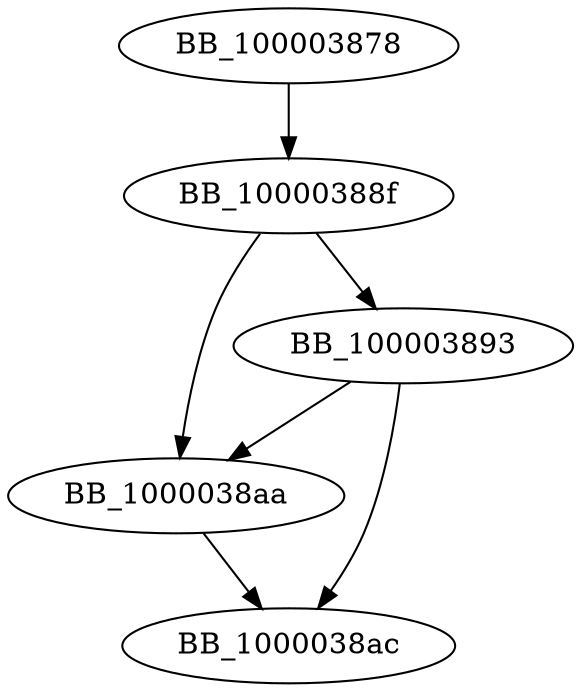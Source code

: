DiGraph __Z13is_file_existPc{
BB_100003878->BB_10000388f
BB_10000388f->BB_100003893
BB_10000388f->BB_1000038aa
BB_100003893->BB_1000038aa
BB_100003893->BB_1000038ac
BB_1000038aa->BB_1000038ac
}
